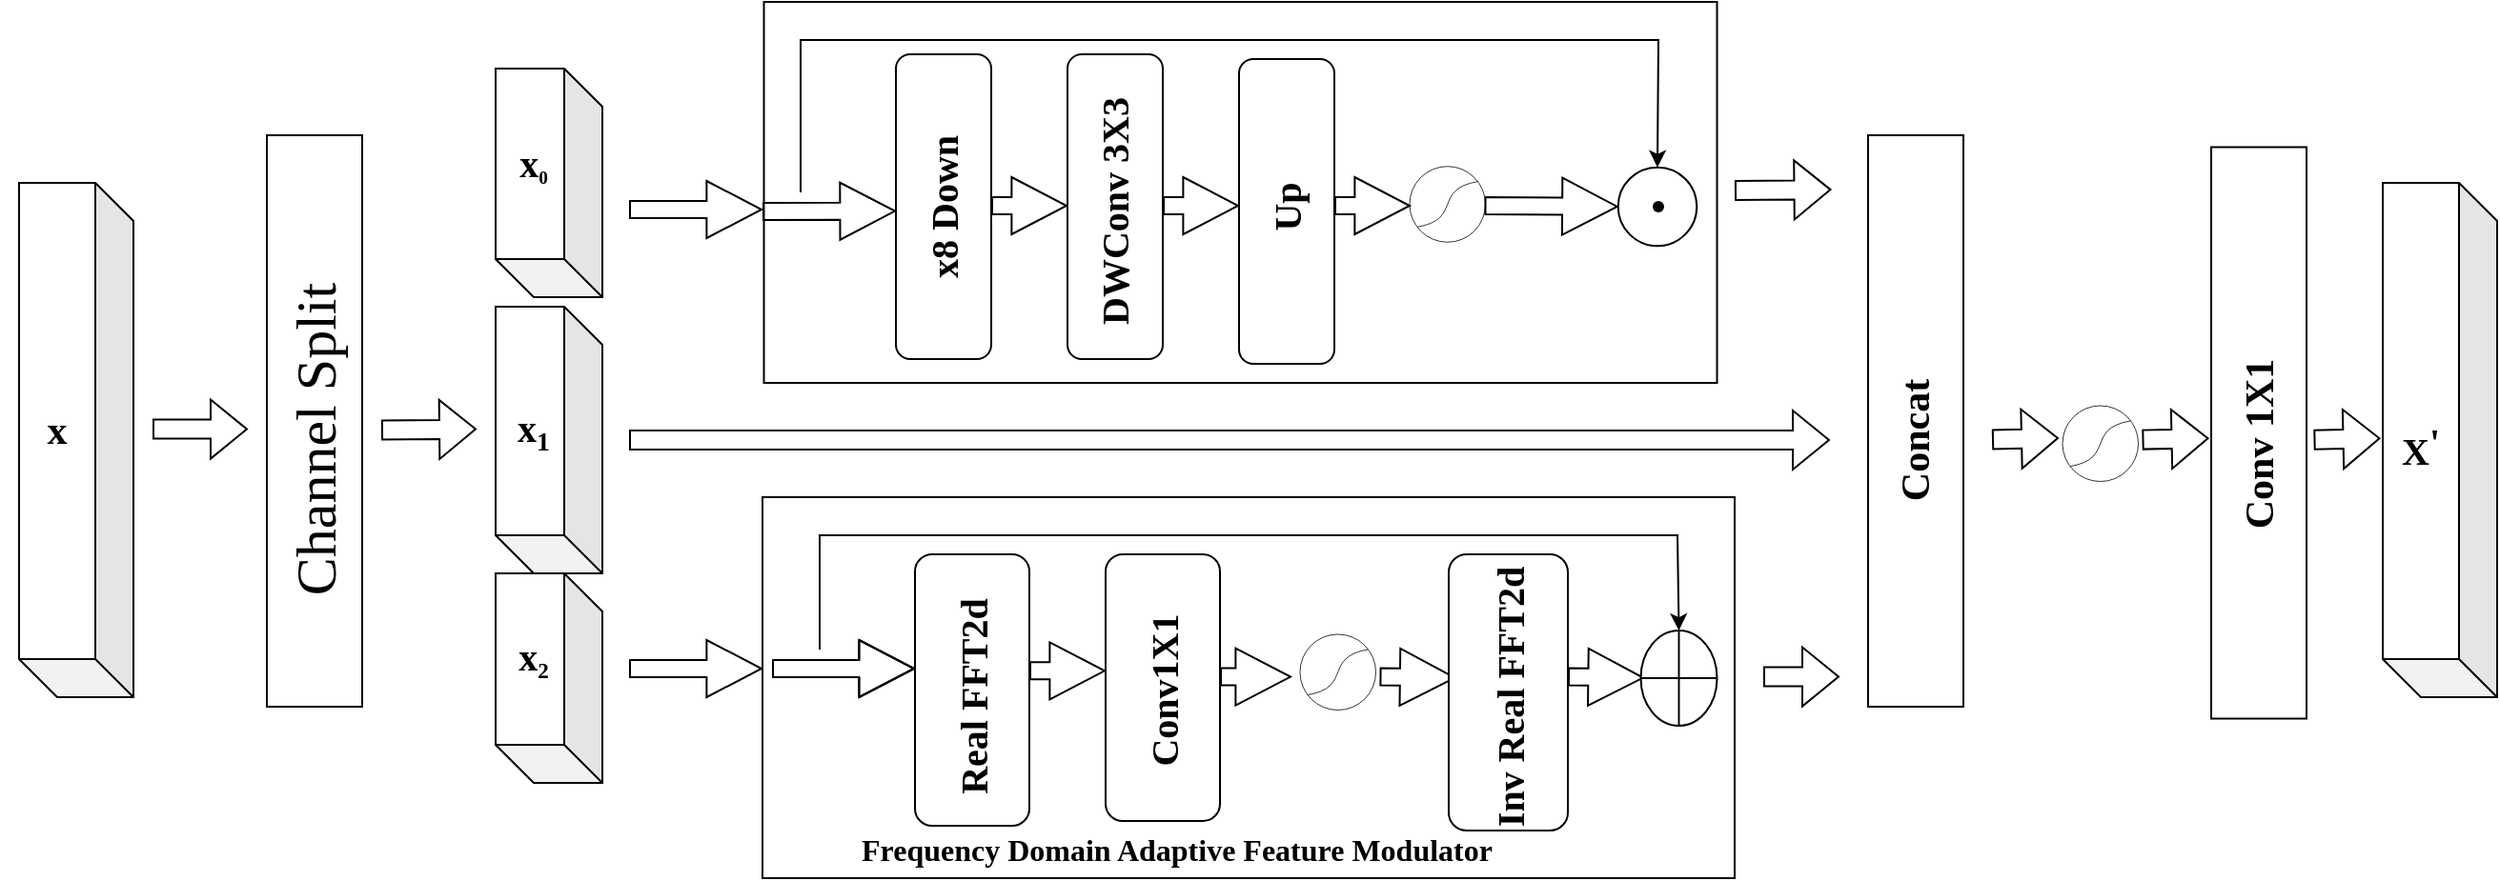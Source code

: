 <mxfile version="25.0.3">
  <diagram name="第 1 页" id="JiPXwJTJXFG5wIBRrole">
    <mxGraphModel dx="1909" dy="2118" grid="1" gridSize="10" guides="1" tooltips="1" connect="1" arrows="1" fold="1" page="1" pageScale="1" pageWidth="827" pageHeight="1169" math="0" shadow="0">
      <root>
        <mxCell id="0" />
        <mxCell id="1" parent="0" />
        <mxCell id="Ka6zoIv5gAv9ayU1NSag-5" value="" style="shape=flexArrow;endArrow=classic;html=1;rounded=0;exitX=1;exitY=0.5;exitDx=0;exitDy=0;" parent="1" edge="1">
          <mxGeometry width="50" height="50" relative="1" as="geometry">
            <mxPoint x="120" y="124.29" as="sourcePoint" />
            <mxPoint x="170" y="124.29" as="targetPoint" />
          </mxGeometry>
        </mxCell>
        <mxCell id="Ka6zoIv5gAv9ayU1NSag-7" value="" style="shape=cube;whiteSpace=wrap;html=1;boundedLbl=1;backgroundOutline=1;darkOpacity=0.05;darkOpacity2=0.1;rotation=-180;" parent="1" vertex="1">
          <mxGeometry x="50" y="-5" width="60" height="270" as="geometry" />
        </mxCell>
        <mxCell id="Ka6zoIv5gAv9ayU1NSag-8" value="&lt;font style=&quot;font-size: 21px;&quot; face=&quot;Times New Roman&quot;&gt;&lt;b&gt;x&lt;/b&gt;&lt;/font&gt;" style="text;html=1;align=center;verticalAlign=middle;whiteSpace=wrap;rounded=0;" parent="1" vertex="1">
          <mxGeometry x="40" y="110" width="60" height="30" as="geometry" />
        </mxCell>
        <mxCell id="Ka6zoIv5gAv9ayU1NSag-11" value="" style="rounded=0;whiteSpace=wrap;html=1;" parent="1" vertex="1">
          <mxGeometry x="180" y="-30" width="50" height="300" as="geometry" />
        </mxCell>
        <mxCell id="Ka6zoIv5gAv9ayU1NSag-12" value="&lt;font style=&quot;font-size: 30px;&quot; face=&quot;Times New Roman&quot;&gt;Channel Split&lt;/font&gt;" style="text;html=1;align=center;verticalAlign=middle;whiteSpace=wrap;rounded=0;rotation=-90;" parent="1" vertex="1">
          <mxGeometry x="12.5" y="95" width="385" height="70" as="geometry" />
        </mxCell>
        <mxCell id="Ka6zoIv5gAv9ayU1NSag-13" value="" style="shape=cube;whiteSpace=wrap;html=1;boundedLbl=1;backgroundOutline=1;darkOpacity=0.05;darkOpacity2=0.1;rotation=-180;" parent="1" vertex="1">
          <mxGeometry x="300" y="60" width="56" height="140" as="geometry" />
        </mxCell>
        <mxCell id="Ka6zoIv5gAv9ayU1NSag-14" value="" style="shape=cube;whiteSpace=wrap;html=1;boundedLbl=1;backgroundOutline=1;darkOpacity=0.05;darkOpacity2=0.1;rotation=-180;" parent="1" vertex="1">
          <mxGeometry x="300" y="200" width="56" height="110" as="geometry" />
        </mxCell>
        <mxCell id="Ka6zoIv5gAv9ayU1NSag-15" value="" style="shape=flexArrow;endArrow=classic;html=1;rounded=0;" parent="1" edge="1">
          <mxGeometry width="50" height="50" relative="1" as="geometry">
            <mxPoint x="240" y="124.79" as="sourcePoint" />
            <mxPoint x="290" y="124.29" as="targetPoint" />
          </mxGeometry>
        </mxCell>
        <mxCell id="Ka6zoIv5gAv9ayU1NSag-16" value="&lt;font style=&quot;&quot; face=&quot;Times New Roman&quot;&gt;&lt;b style=&quot;&quot;&gt;&lt;span style=&quot;font-size: 20px;&quot;&gt;x&lt;/span&gt;&lt;span style=&quot;font-size: 16.667px;&quot;&gt;&lt;sub&gt;1&lt;/sub&gt;&lt;/span&gt;&lt;/b&gt;&lt;/font&gt;" style="text;html=1;align=center;verticalAlign=middle;whiteSpace=wrap;rounded=0;" parent="1" vertex="1">
          <mxGeometry x="290" y="110" width="60" height="30" as="geometry" />
        </mxCell>
        <mxCell id="Ka6zoIv5gAv9ayU1NSag-17" value="&lt;font style=&quot;&quot; face=&quot;Times New Roman&quot;&gt;&lt;b style=&quot;&quot;&gt;&lt;span style=&quot;font-size: 20px;&quot;&gt;x&lt;/span&gt;&lt;span style=&quot;font-size: 13.889px;&quot;&gt;&lt;sub&gt;2&lt;/sub&gt;&lt;/span&gt;&lt;/b&gt;&lt;/font&gt;" style="text;html=1;align=center;verticalAlign=middle;whiteSpace=wrap;rounded=0;" parent="1" vertex="1">
          <mxGeometry x="290" y="230" width="60" height="30" as="geometry" />
        </mxCell>
        <mxCell id="Ka6zoIv5gAv9ayU1NSag-18" value="" style="shape=flexArrow;endArrow=classic;html=1;rounded=0;" parent="1" edge="1">
          <mxGeometry width="50" height="50" relative="1" as="geometry">
            <mxPoint x="370" y="130" as="sourcePoint" />
            <mxPoint x="1000" y="130" as="targetPoint" />
          </mxGeometry>
        </mxCell>
        <mxCell id="Ka6zoIv5gAv9ayU1NSag-19" value="" style="shape=flexArrow;endArrow=classic;html=1;rounded=0;width=9;endSize=9.27;" parent="1" edge="1">
          <mxGeometry width="50" height="50" relative="1" as="geometry">
            <mxPoint x="370" y="250" as="sourcePoint" />
            <mxPoint x="440" y="250" as="targetPoint" />
          </mxGeometry>
        </mxCell>
        <mxCell id="Ka6zoIv5gAv9ayU1NSag-23" value="" style="rounded=0;whiteSpace=wrap;html=1;" parent="1" vertex="1">
          <mxGeometry x="440" y="160" width="510" height="200" as="geometry" />
        </mxCell>
        <mxCell id="Ka6zoIv5gAv9ayU1NSag-24" value="&lt;font style=&quot;font-size: 16px;&quot; face=&quot;Times New Roman&quot;&gt;&lt;b style=&quot;&quot;&gt;Frequency Domain Adaptive Feature Modulator&lt;/b&gt;&lt;/font&gt;" style="text;html=1;align=center;verticalAlign=middle;whiteSpace=wrap;rounded=0;" parent="1" vertex="1">
          <mxGeometry x="480" y="330" width="355" height="30" as="geometry" />
        </mxCell>
        <mxCell id="Ka6zoIv5gAv9ayU1NSag-29" value="" style="shape=flexArrow;endArrow=classic;html=1;rounded=0;width=9;endSize=9.27;" parent="1" edge="1">
          <mxGeometry width="50" height="50" relative="1" as="geometry">
            <mxPoint x="580" y="251.16" as="sourcePoint" />
            <mxPoint x="620" y="251.16" as="targetPoint" />
          </mxGeometry>
        </mxCell>
        <mxCell id="Ka6zoIv5gAv9ayU1NSag-33" value="" style="shape=flexArrow;endArrow=classic;html=1;rounded=0;width=9;endSize=9.27;" parent="1" edge="1">
          <mxGeometry width="50" height="50" relative="1" as="geometry">
            <mxPoint x="680" y="254.29" as="sourcePoint" />
            <mxPoint x="717.5" y="254.29" as="targetPoint" />
          </mxGeometry>
        </mxCell>
        <mxCell id="Ka6zoIv5gAv9ayU1NSag-37" value="" style="shape=flexArrow;endArrow=classic;html=1;rounded=0;width=9;endSize=9.27;" parent="1" edge="1">
          <mxGeometry width="50" height="50" relative="1" as="geometry">
            <mxPoint x="763.75" y="254.29" as="sourcePoint" />
            <mxPoint x="803.75" y="254.79" as="targetPoint" />
          </mxGeometry>
        </mxCell>
        <mxCell id="Ka6zoIv5gAv9ayU1NSag-39" value="" style="shape=flexArrow;endArrow=classic;html=1;rounded=0;" parent="1" edge="1">
          <mxGeometry width="50" height="50" relative="1" as="geometry">
            <mxPoint x="950" y="-1" as="sourcePoint" />
            <mxPoint x="1000.75" y="-1.44" as="targetPoint" />
          </mxGeometry>
        </mxCell>
        <mxCell id="Ka6zoIv5gAv9ayU1NSag-41" value="" style="rounded=0;whiteSpace=wrap;html=1;" parent="1" vertex="1">
          <mxGeometry x="1020" y="-30" width="50" height="300" as="geometry" />
        </mxCell>
        <mxCell id="Ka6zoIv5gAv9ayU1NSag-42" value="&lt;font style=&quot;font-size: 21px;&quot; face=&quot;Times New Roman&quot;&gt;&lt;b style=&quot;&quot;&gt;Concat&lt;/b&gt;&lt;/font&gt;" style="text;html=1;align=center;verticalAlign=middle;whiteSpace=wrap;rounded=0;rotation=-90;" parent="1" vertex="1">
          <mxGeometry x="1005" y="115" width="80" height="30" as="geometry" />
        </mxCell>
        <mxCell id="Ka6zoIv5gAv9ayU1NSag-44" value="" style="shape=cube;whiteSpace=wrap;html=1;boundedLbl=1;backgroundOutline=1;darkOpacity=0.05;darkOpacity2=0.1;rotation=-180;" parent="1" vertex="1">
          <mxGeometry x="1290" y="-5" width="60" height="270" as="geometry" />
        </mxCell>
        <mxCell id="Ka6zoIv5gAv9ayU1NSag-45" value="" style="shape=flexArrow;endArrow=classic;html=1;rounded=0;" parent="1" edge="1">
          <mxGeometry width="50" height="50" relative="1" as="geometry">
            <mxPoint x="965" y="254.29" as="sourcePoint" />
            <mxPoint x="1005" y="254.29" as="targetPoint" />
          </mxGeometry>
        </mxCell>
        <mxCell id="Ka6zoIv5gAv9ayU1NSag-47" value="&lt;font style=&quot;&quot; face=&quot;Times New Roman&quot;&gt;&lt;b style=&quot;&quot;&gt;&lt;span style=&quot;font-size: 20px;&quot;&gt;X&lt;/span&gt;&lt;sup style=&quot;&quot;&gt;&lt;font style=&quot;font-size: 20px;&quot;&gt;&#39;&lt;/font&gt;&lt;/sup&gt;&lt;/b&gt;&lt;/font&gt;" style="text;html=1;align=center;verticalAlign=middle;whiteSpace=wrap;rounded=0;" parent="1" vertex="1">
          <mxGeometry x="1280" y="117.5" width="60" height="30" as="geometry" />
        </mxCell>
        <mxCell id="dzmAO8xLPFDrZ-1x8_2--3" value="" style="rounded=1;whiteSpace=wrap;html=1;" parent="1" vertex="1">
          <mxGeometry x="800" y="190" width="62.5" height="145" as="geometry" />
        </mxCell>
        <mxCell id="dzmAO8xLPFDrZ-1x8_2--7" value="" style="rounded=1;whiteSpace=wrap;html=1;" parent="1" vertex="1">
          <mxGeometry x="520" y="190" width="60" height="142.5" as="geometry" />
        </mxCell>
        <mxCell id="Ka6zoIv5gAv9ayU1NSag-28" value="&lt;font style=&quot;font-size: 20px;&quot; face=&quot;Times New Roman&quot;&gt;&lt;b style=&quot;&quot;&gt;Real FFT2d&lt;/b&gt;&lt;/font&gt;" style="text;html=1;align=center;verticalAlign=middle;whiteSpace=wrap;rounded=0;rotation=-90;" parent="1" vertex="1">
          <mxGeometry x="488.75" y="250" width="122.5" height="30" as="geometry" />
        </mxCell>
        <mxCell id="dzmAO8xLPFDrZ-1x8_2--6" value="" style="rounded=1;whiteSpace=wrap;html=1;" parent="1" vertex="1">
          <mxGeometry x="620" y="190" width="60" height="140" as="geometry" />
        </mxCell>
        <mxCell id="Ka6zoIv5gAv9ayU1NSag-32" value="&lt;font style=&quot;font-size: 20px;&quot; face=&quot;Times New Roman&quot;&gt;&lt;b style=&quot;&quot;&gt;Conv1X1&lt;/b&gt;&lt;/font&gt;" style="text;html=1;align=center;verticalAlign=middle;whiteSpace=wrap;rounded=0;rotation=-90;" parent="1" vertex="1">
          <mxGeometry x="595" y="246.25" width="110" height="30" as="geometry" />
        </mxCell>
        <mxCell id="dzmAO8xLPFDrZ-1x8_2--4" value="&lt;font style=&quot;font-size: 20px;&quot; face=&quot;Times New Roman&quot;&gt;&lt;b style=&quot;&quot;&gt;Inv Real FFT2d&lt;/b&gt;&lt;/font&gt;" style="text;html=1;align=center;verticalAlign=middle;whiteSpace=wrap;rounded=0;rotation=-90;" parent="1" vertex="1">
          <mxGeometry x="748.75" y="250" width="165" height="30" as="geometry" />
        </mxCell>
        <mxCell id="ZfqspJ4jVeSUqqMDaP2K-2" value="" style="shape=cube;whiteSpace=wrap;html=1;boundedLbl=1;backgroundOutline=1;darkOpacity=0.05;darkOpacity2=0.1;rotation=-180;" parent="1" vertex="1">
          <mxGeometry x="300" y="-65" width="56" height="120" as="geometry" />
        </mxCell>
        <mxCell id="ZfqspJ4jVeSUqqMDaP2K-3" value="&lt;font style=&quot;&quot; face=&quot;Times New Roman&quot;&gt;&lt;b style=&quot;&quot;&gt;&lt;span style=&quot;font-size: 20px;&quot;&gt;x&lt;/span&gt;&lt;span style=&quot;font-size: 11.574px;&quot;&gt;&lt;sub&gt;0&lt;/sub&gt;&lt;/span&gt;&lt;/b&gt;&lt;/font&gt;" style="text;html=1;align=center;verticalAlign=middle;whiteSpace=wrap;rounded=0;" parent="1" vertex="1">
          <mxGeometry x="290" y="-30" width="60" height="30" as="geometry" />
        </mxCell>
        <mxCell id="ZfqspJ4jVeSUqqMDaP2K-7" value="" style="shape=flexArrow;endArrow=classic;html=1;rounded=0;width=9;endSize=9.27;" parent="1" edge="1">
          <mxGeometry width="50" height="50" relative="1" as="geometry">
            <mxPoint x="370" y="9" as="sourcePoint" />
            <mxPoint x="440" y="9" as="targetPoint" />
          </mxGeometry>
        </mxCell>
        <mxCell id="ZfqspJ4jVeSUqqMDaP2K-8" value="" style="rounded=0;whiteSpace=wrap;html=1;" parent="1" vertex="1">
          <mxGeometry x="440.75" y="-100" width="500" height="200" as="geometry" />
        </mxCell>
        <mxCell id="ZfqspJ4jVeSUqqMDaP2K-9" value="" style="rounded=1;whiteSpace=wrap;html=1;" parent="1" vertex="1">
          <mxGeometry x="510" y="-72.5" width="50" height="160" as="geometry" />
        </mxCell>
        <mxCell id="ZfqspJ4jVeSUqqMDaP2K-10" value="&lt;font face=&quot;Times New Roman&quot; style=&quot;font-size: 20px;&quot;&gt;&lt;b&gt;x8 Down&lt;/b&gt;&lt;/font&gt;" style="text;html=1;align=center;verticalAlign=middle;whiteSpace=wrap;rounded=0;rotation=-90;" parent="1" vertex="1">
          <mxGeometry x="465" y="-0.01" width="140" height="15" as="geometry" />
        </mxCell>
        <mxCell id="ZfqspJ4jVeSUqqMDaP2K-11" value="" style="rounded=1;whiteSpace=wrap;html=1;" parent="1" vertex="1">
          <mxGeometry x="600" y="-72.5" width="50" height="160" as="geometry" />
        </mxCell>
        <mxCell id="ZfqspJ4jVeSUqqMDaP2K-12" value="" style="shape=flexArrow;endArrow=classic;html=1;rounded=0;width=9;endSize=9.27;" parent="1" edge="1">
          <mxGeometry width="50" height="50" relative="1" as="geometry">
            <mxPoint x="560" y="7" as="sourcePoint" />
            <mxPoint x="600" y="7" as="targetPoint" />
          </mxGeometry>
        </mxCell>
        <mxCell id="ZfqspJ4jVeSUqqMDaP2K-13" value="&lt;font face=&quot;Times New Roman&quot; style=&quot;font-size: 20px;&quot;&gt;&lt;b&gt;DWConv 3X3&lt;/b&gt;&lt;/font&gt;" style="text;html=1;align=center;verticalAlign=middle;whiteSpace=wrap;rounded=0;rotation=-90;" parent="1" vertex="1">
          <mxGeometry x="560" width="127.5" height="20" as="geometry" />
        </mxCell>
        <mxCell id="ZfqspJ4jVeSUqqMDaP2K-14" value="" style="shape=flexArrow;endArrow=classic;html=1;rounded=0;width=9;endSize=9.27;" parent="1" edge="1">
          <mxGeometry width="50" height="50" relative="1" as="geometry">
            <mxPoint x="650" y="7.0" as="sourcePoint" />
            <mxPoint x="690" y="7.0" as="targetPoint" />
          </mxGeometry>
        </mxCell>
        <mxCell id="ZfqspJ4jVeSUqqMDaP2K-15" value="" style="rounded=1;whiteSpace=wrap;html=1;" parent="1" vertex="1">
          <mxGeometry x="690" y="-69.99" width="50" height="160" as="geometry" />
        </mxCell>
        <mxCell id="ZfqspJ4jVeSUqqMDaP2K-16" value="&lt;font face=&quot;Times New Roman&quot; style=&quot;font-size: 20px;&quot;&gt;&lt;b&gt;Up&lt;/b&gt;&lt;/font&gt;" style="text;html=1;align=center;verticalAlign=middle;whiteSpace=wrap;rounded=0;rotation=-90;" parent="1" vertex="1">
          <mxGeometry x="651.25" y="-2.51" width="127.5" height="20" as="geometry" />
        </mxCell>
        <mxCell id="ZfqspJ4jVeSUqqMDaP2K-17" value="" style="shape=flexArrow;endArrow=classic;html=1;rounded=0;width=9;endSize=9.27;" parent="1" edge="1">
          <mxGeometry width="50" height="50" relative="1" as="geometry">
            <mxPoint x="740" y="7.0" as="sourcePoint" />
            <mxPoint x="780" y="7.0" as="targetPoint" />
          </mxGeometry>
        </mxCell>
        <mxCell id="ZfqspJ4jVeSUqqMDaP2K-22" value="" style="shape=flexArrow;endArrow=classic;html=1;rounded=0;width=9;endSize=9.27;" parent="1" edge="1">
          <mxGeometry width="50" height="50" relative="1" as="geometry">
            <mxPoint x="440" y="10" as="sourcePoint" />
            <mxPoint x="510" y="9.79" as="targetPoint" />
          </mxGeometry>
        </mxCell>
        <mxCell id="ZfqspJ4jVeSUqqMDaP2K-23" value="" style="endArrow=classic;html=1;rounded=0;entryX=0.5;entryY=0;entryDx=0;entryDy=0;" parent="1" target="ZfqspJ4jVeSUqqMDaP2K-29" edge="1">
          <mxGeometry width="50" height="50" relative="1" as="geometry">
            <mxPoint x="460" as="sourcePoint" />
            <mxPoint x="910" y="-20" as="targetPoint" />
            <Array as="points">
              <mxPoint x="460" y="-80" />
              <mxPoint x="910" y="-80" />
            </Array>
          </mxGeometry>
        </mxCell>
        <mxCell id="ZfqspJ4jVeSUqqMDaP2K-24" value="" style="shape=flexArrow;endArrow=classic;html=1;rounded=0;width=9;endSize=9.27;entryX=0;entryY=0.5;entryDx=0;entryDy=0;" parent="1" target="ZfqspJ4jVeSUqqMDaP2K-29" edge="1">
          <mxGeometry width="50" height="50" relative="1" as="geometry">
            <mxPoint x="818.75" y="6.99" as="sourcePoint" />
            <mxPoint x="858.75" y="6.99" as="targetPoint" />
          </mxGeometry>
        </mxCell>
        <mxCell id="ZfqspJ4jVeSUqqMDaP2K-29" value="" style="ellipse;whiteSpace=wrap;html=1;aspect=fixed;" parent="1" vertex="1">
          <mxGeometry x="888.87" y="-13.13" width="41.25" height="41.25" as="geometry" />
        </mxCell>
        <mxCell id="ZfqspJ4jVeSUqqMDaP2K-28" value="" style="shape=waypoint;sketch=0;fillStyle=solid;size=6;pointerEvents=1;points=[];fillColor=none;resizable=0;rotatable=0;perimeter=centerPerimeter;snapToPoint=1;" parent="1" vertex="1">
          <mxGeometry x="900" y="-2.5" width="20" height="20" as="geometry" />
        </mxCell>
        <mxCell id="ZfqspJ4jVeSUqqMDaP2K-34" value="" style="shape=flexArrow;endArrow=classic;html=1;rounded=0;" parent="1" edge="1">
          <mxGeometry width="50" height="50" relative="1" as="geometry">
            <mxPoint x="1085" y="129.73" as="sourcePoint" />
            <mxPoint x="1120" y="129" as="targetPoint" />
          </mxGeometry>
        </mxCell>
        <mxCell id="ZfqspJ4jVeSUqqMDaP2K-35" value="" style="rounded=0;whiteSpace=wrap;html=1;" parent="1" vertex="1">
          <mxGeometry x="1200" y="-23.75" width="50" height="300" as="geometry" />
        </mxCell>
        <mxCell id="ZfqspJ4jVeSUqqMDaP2K-36" value="&lt;font style=&quot;font-size: 21px;&quot; face=&quot;Times New Roman&quot;&gt;&lt;b&gt;Conv 1X1&lt;/b&gt;&lt;/font&gt;" style="text;html=1;align=center;verticalAlign=middle;whiteSpace=wrap;rounded=0;rotation=-90;" parent="1" vertex="1">
          <mxGeometry x="1162.5" y="120" width="125" height="25" as="geometry" />
        </mxCell>
        <mxCell id="ZfqspJ4jVeSUqqMDaP2K-37" value="" style="shape=flexArrow;endArrow=classic;html=1;rounded=0;" parent="1" edge="1">
          <mxGeometry width="50" height="50" relative="1" as="geometry">
            <mxPoint x="1163.75" y="129.82" as="sourcePoint" />
            <mxPoint x="1198.75" y="129.09" as="targetPoint" />
          </mxGeometry>
        </mxCell>
        <mxCell id="ZfqspJ4jVeSUqqMDaP2K-39" value="" style="shape=image;verticalLabelPosition=bottom;labelBackgroundColor=default;verticalAlign=top;aspect=fixed;imageAspect=0;image=data:image/svg+xml,PHN2ZyB4bWxucz0iaHR0cDovL3d3dy53My5vcmcvMjAwMC9zdmciIGhlaWdodD0iMTEwIiB3aWR0aD0iMTEwIiB2aWV3Qm94PSIwIDAgMTEwIDExMCI+JiN4YTsgIDxjaXJjbGUgZmlsbD0idHJhbnNwYXJlbnQiIHN0cm9rZS13aWR0aD0iMSIgc3Ryb2tlPSJibGFjayIgcj0iNTAiIGN5PSI1NSIgY3g9IjU1Ii8+JiN4YTsgIDxwYXRoIGZpbGw9InRyYW5zcGFyZW50IiBzdHJva2U9ImJsYWNrIiBkPSJNMTUgODUgQzc1IDc1LDM1IDM1LDk1IDI1Ii8+JiN4YTs8L3N2Zz4=;rounded=0;" parent="1" vertex="1">
          <mxGeometry x="777.5" y="-15.63" width="43.75" height="43.75" as="geometry" />
        </mxCell>
        <mxCell id="AM7uqUnurzBZ_UU4lggt-1" value="" style="shape=image;verticalLabelPosition=bottom;labelBackgroundColor=default;verticalAlign=top;aspect=fixed;imageAspect=0;image=data:image/svg+xml,PHN2ZyB4bWxucz0iaHR0cDovL3d3dy53My5vcmcvMjAwMC9zdmciIGhlaWdodD0iMTEwIiB3aWR0aD0iMTEwIiB2aWV3Qm94PSIwIDAgMTEwIDExMCI+JiN4YTsgIDxjaXJjbGUgZmlsbD0idHJhbnNwYXJlbnQiIHN0cm9rZS13aWR0aD0iMSIgc3Ryb2tlPSJibGFjayIgcj0iNTAiIGN5PSI1NSIgY3g9IjU1Ii8+JiN4YTsgIDxwYXRoIGZpbGw9InRyYW5zcGFyZW50IiBzdHJva2U9ImJsYWNrIiBkPSJNMTUgODUgQzc1IDc1LDM1IDM1LDk1IDI1Ii8+JiN4YTs8L3N2Zz4=;rounded=0;" parent="1" vertex="1">
          <mxGeometry x="720" y="230" width="43.75" height="43.75" as="geometry" />
        </mxCell>
        <mxCell id="AM7uqUnurzBZ_UU4lggt-3" value="" style="shape=flexArrow;endArrow=classic;html=1;rounded=0;width=9;endSize=9.27;" parent="1" edge="1">
          <mxGeometry width="50" height="50" relative="1" as="geometry">
            <mxPoint x="445" y="250" as="sourcePoint" />
            <mxPoint x="520" y="250" as="targetPoint" />
            <Array as="points">
              <mxPoint x="490" y="250" />
            </Array>
          </mxGeometry>
        </mxCell>
        <mxCell id="AM7uqUnurzBZ_UU4lggt-5" value="" style="shape=flexArrow;endArrow=classic;html=1;rounded=0;width=9;endSize=9.27;" parent="1" edge="1">
          <mxGeometry width="50" height="50" relative="1" as="geometry">
            <mxPoint x="862.5" y="254.29" as="sourcePoint" />
            <mxPoint x="902.5" y="254.79" as="targetPoint" />
          </mxGeometry>
        </mxCell>
        <mxCell id="AM7uqUnurzBZ_UU4lggt-6" value="" style="shape=orEllipse;perimeter=ellipsePerimeter;whiteSpace=wrap;html=1;backgroundOutline=1;" parent="1" vertex="1">
          <mxGeometry x="900.75" y="230" width="40" height="50" as="geometry" />
        </mxCell>
        <mxCell id="AM7uqUnurzBZ_UU4lggt-7" value="" style="endArrow=classic;html=1;rounded=0;entryX=0.5;entryY=0;entryDx=0;entryDy=0;" parent="1" target="AM7uqUnurzBZ_UU4lggt-6" edge="1">
          <mxGeometry width="50" height="50" relative="1" as="geometry">
            <mxPoint x="470" y="240" as="sourcePoint" />
            <mxPoint x="740" y="80" as="targetPoint" />
            <Array as="points">
              <mxPoint x="470" y="180" />
              <mxPoint x="920" y="180" />
            </Array>
          </mxGeometry>
        </mxCell>
        <mxCell id="BhpzggH3OqWK28JxRU5K-2" value="" style="shape=image;verticalLabelPosition=bottom;labelBackgroundColor=default;verticalAlign=top;aspect=fixed;imageAspect=0;image=data:image/svg+xml,PHN2ZyB4bWxucz0iaHR0cDovL3d3dy53My5vcmcvMjAwMC9zdmciIGhlaWdodD0iMTEwIiB3aWR0aD0iMTEwIiB2aWV3Qm94PSIwIDAgMTEwIDExMCI+JiN4YTsgIDxjaXJjbGUgZmlsbD0idHJhbnNwYXJlbnQiIHN0cm9rZS13aWR0aD0iMSIgc3Ryb2tlPSJibGFjayIgcj0iNTAiIGN5PSI1NSIgY3g9IjU1Ii8+JiN4YTsgIDxwYXRoIGZpbGw9InRyYW5zcGFyZW50IiBzdHJva2U9ImJsYWNrIiBkPSJNMTUgODUgQzc1IDc1LDM1IDM1LDk1IDI1Ii8+JiN4YTs8L3N2Zz4=;rounded=0;" vertex="1" parent="1">
          <mxGeometry x="1120" y="110" width="43.75" height="43.75" as="geometry" />
        </mxCell>
        <mxCell id="BhpzggH3OqWK28JxRU5K-3" value="" style="shape=flexArrow;endArrow=classic;html=1;rounded=0;" edge="1" parent="1">
          <mxGeometry width="50" height="50" relative="1" as="geometry">
            <mxPoint x="1253.75" y="129.83" as="sourcePoint" />
            <mxPoint x="1288.75" y="129.1" as="targetPoint" />
          </mxGeometry>
        </mxCell>
      </root>
    </mxGraphModel>
  </diagram>
</mxfile>
